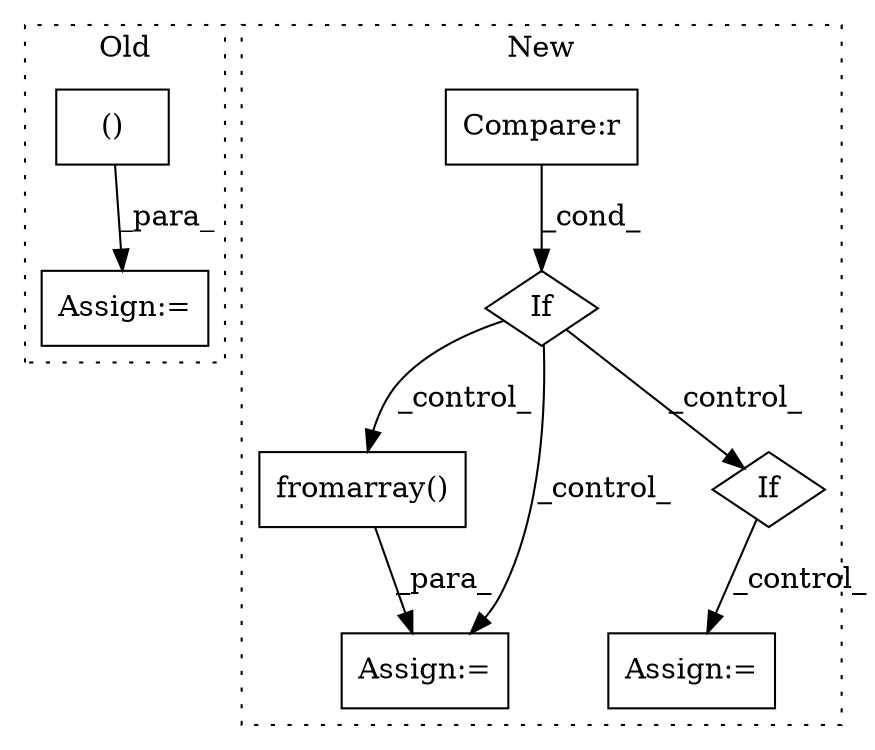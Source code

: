 digraph G {
subgraph cluster0 {
1 [label="()" a="54" s="6883" l="20" shape="box"];
8 [label="Assign:=" a="68" s="6974" l="4" shape="box"];
label = "Old";
style="dotted";
}
subgraph cluster1 {
2 [label="fromarray()" a="75" s="8542,8575" l="16,1" shape="box"];
3 [label="Assign:=" a="68" s="8537" l="5" shape="box"];
4 [label="If" a="96" s="7825" l="0" shape="diamond"];
5 [label="Compare:r" a="40" s="7825" l="18" shape="box"];
6 [label="If" a="96" s="8591" l="0" shape="diamond"];
7 [label="Assign:=" a="68" s="8630" l="3" shape="box"];
label = "New";
style="dotted";
}
1 -> 8 [label="_para_"];
2 -> 3 [label="_para_"];
4 -> 3 [label="_control_"];
4 -> 2 [label="_control_"];
4 -> 6 [label="_control_"];
5 -> 4 [label="_cond_"];
6 -> 7 [label="_control_"];
}
